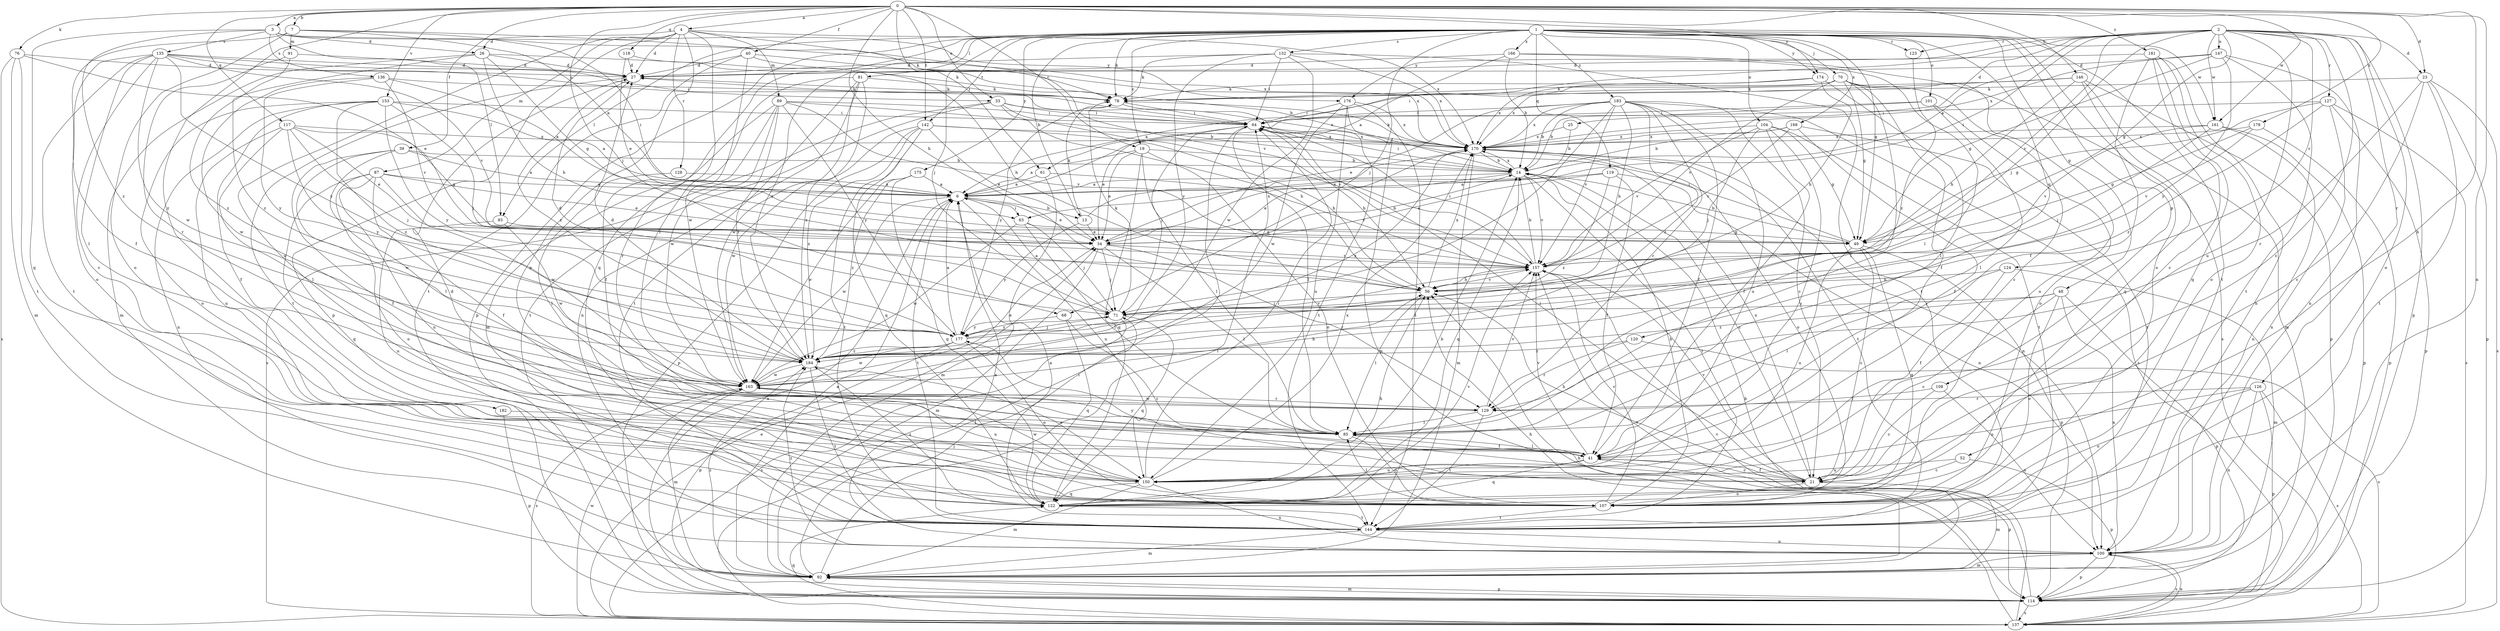 strict digraph  {
0;
1;
2;
3;
4;
6;
7;
13;
14;
19;
21;
23;
25;
26;
27;
33;
34;
39;
40;
41;
48;
49;
52;
56;
61;
63;
64;
68;
70;
71;
76;
78;
81;
83;
85;
87;
89;
91;
92;
100;
101;
104;
107;
108;
114;
117;
118;
119;
120;
122;
123;
124;
126;
127;
128;
129;
132;
135;
136;
137;
142;
144;
146;
147;
150;
153;
157;
161;
163;
166;
168;
170;
174;
175;
176;
177;
178;
181;
182;
183;
184;
0 -> 3  [label=a];
0 -> 4  [label=a];
0 -> 7  [label=b];
0 -> 19  [label=c];
0 -> 23  [label=d];
0 -> 33  [label=e];
0 -> 39  [label=f];
0 -> 40  [label=f];
0 -> 52  [label=h];
0 -> 56  [label=h];
0 -> 61  [label=i];
0 -> 68  [label=j];
0 -> 76  [label=k];
0 -> 100  [label=n];
0 -> 117  [label=q];
0 -> 118  [label=q];
0 -> 142  [label=t];
0 -> 146  [label=u];
0 -> 153  [label=v];
0 -> 161  [label=w];
0 -> 174  [label=y];
0 -> 178  [label=z];
0 -> 181  [label=z];
0 -> 182  [label=z];
1 -> 13  [label=b];
1 -> 19  [label=c];
1 -> 48  [label=g];
1 -> 49  [label=g];
1 -> 68  [label=j];
1 -> 70  [label=j];
1 -> 71  [label=j];
1 -> 78  [label=k];
1 -> 81  [label=l];
1 -> 83  [label=l];
1 -> 101  [label=o];
1 -> 104  [label=o];
1 -> 107  [label=o];
1 -> 108  [label=p];
1 -> 114  [label=p];
1 -> 119  [label=q];
1 -> 120  [label=q];
1 -> 122  [label=q];
1 -> 123  [label=r];
1 -> 132  [label=s];
1 -> 142  [label=t];
1 -> 144  [label=t];
1 -> 161  [label=w];
1 -> 166  [label=x];
1 -> 168  [label=x];
1 -> 174  [label=y];
1 -> 175  [label=y];
1 -> 183  [label=z];
1 -> 184  [label=z];
2 -> 6  [label=a];
2 -> 21  [label=c];
2 -> 23  [label=d];
2 -> 25  [label=d];
2 -> 49  [label=g];
2 -> 61  [label=i];
2 -> 63  [label=i];
2 -> 71  [label=j];
2 -> 107  [label=o];
2 -> 114  [label=p];
2 -> 123  [label=r];
2 -> 124  [label=r];
2 -> 126  [label=r];
2 -> 127  [label=r];
2 -> 147  [label=u];
2 -> 150  [label=u];
2 -> 157  [label=v];
2 -> 161  [label=w];
2 -> 176  [label=y];
3 -> 26  [label=d];
3 -> 83  [label=l];
3 -> 122  [label=q];
3 -> 135  [label=s];
3 -> 136  [label=s];
3 -> 170  [label=x];
3 -> 176  [label=y];
3 -> 184  [label=z];
4 -> 26  [label=d];
4 -> 27  [label=d];
4 -> 85  [label=l];
4 -> 87  [label=m];
4 -> 89  [label=m];
4 -> 107  [label=o];
4 -> 114  [label=p];
4 -> 128  [label=r];
4 -> 150  [label=u];
4 -> 157  [label=v];
4 -> 170  [label=x];
6 -> 13  [label=b];
6 -> 34  [label=e];
6 -> 63  [label=i];
6 -> 144  [label=t];
6 -> 150  [label=u];
6 -> 163  [label=w];
7 -> 6  [label=a];
7 -> 41  [label=f];
7 -> 63  [label=i];
7 -> 78  [label=k];
7 -> 91  [label=m];
7 -> 107  [label=o];
13 -> 34  [label=e];
13 -> 78  [label=k];
13 -> 170  [label=x];
13 -> 177  [label=y];
14 -> 6  [label=a];
14 -> 21  [label=c];
14 -> 34  [label=e];
14 -> 64  [label=i];
14 -> 122  [label=q];
14 -> 144  [label=t];
14 -> 157  [label=v];
14 -> 170  [label=x];
19 -> 6  [label=a];
19 -> 14  [label=b];
19 -> 34  [label=e];
19 -> 85  [label=l];
19 -> 107  [label=o];
19 -> 122  [label=q];
21 -> 41  [label=f];
21 -> 56  [label=h];
21 -> 64  [label=i];
21 -> 92  [label=m];
21 -> 107  [label=o];
21 -> 157  [label=v];
21 -> 170  [label=x];
21 -> 177  [label=y];
23 -> 21  [label=c];
23 -> 78  [label=k];
23 -> 114  [label=p];
23 -> 129  [label=r];
23 -> 137  [label=s];
23 -> 144  [label=t];
25 -> 14  [label=b];
25 -> 170  [label=x];
26 -> 27  [label=d];
26 -> 49  [label=g];
26 -> 56  [label=h];
26 -> 78  [label=k];
26 -> 92  [label=m];
26 -> 184  [label=z];
27 -> 78  [label=k];
27 -> 144  [label=t];
27 -> 184  [label=z];
33 -> 56  [label=h];
33 -> 64  [label=i];
33 -> 137  [label=s];
33 -> 144  [label=t];
33 -> 157  [label=v];
33 -> 170  [label=x];
34 -> 14  [label=b];
34 -> 71  [label=j];
34 -> 85  [label=l];
34 -> 92  [label=m];
34 -> 129  [label=r];
34 -> 157  [label=v];
34 -> 170  [label=x];
39 -> 6  [label=a];
39 -> 14  [label=b];
39 -> 41  [label=f];
39 -> 85  [label=l];
39 -> 163  [label=w];
40 -> 27  [label=d];
40 -> 56  [label=h];
40 -> 144  [label=t];
40 -> 163  [label=w];
40 -> 170  [label=x];
41 -> 21  [label=c];
41 -> 85  [label=l];
41 -> 114  [label=p];
41 -> 122  [label=q];
41 -> 150  [label=u];
41 -> 157  [label=v];
48 -> 21  [label=c];
48 -> 71  [label=j];
48 -> 100  [label=n];
48 -> 107  [label=o];
48 -> 114  [label=p];
48 -> 184  [label=z];
49 -> 14  [label=b];
49 -> 21  [label=c];
49 -> 64  [label=i];
49 -> 114  [label=p];
49 -> 122  [label=q];
49 -> 150  [label=u];
52 -> 21  [label=c];
52 -> 114  [label=p];
52 -> 150  [label=u];
56 -> 71  [label=j];
56 -> 85  [label=l];
56 -> 157  [label=v];
56 -> 170  [label=x];
61 -> 6  [label=a];
61 -> 92  [label=m];
61 -> 157  [label=v];
63 -> 49  [label=g];
63 -> 71  [label=j];
63 -> 85  [label=l];
63 -> 163  [label=w];
64 -> 27  [label=d];
64 -> 34  [label=e];
64 -> 56  [label=h];
64 -> 71  [label=j];
64 -> 85  [label=l];
64 -> 170  [label=x];
68 -> 21  [label=c];
68 -> 122  [label=q];
68 -> 177  [label=y];
70 -> 6  [label=a];
70 -> 21  [label=c];
70 -> 41  [label=f];
70 -> 49  [label=g];
70 -> 78  [label=k];
70 -> 85  [label=l];
70 -> 107  [label=o];
70 -> 157  [label=v];
71 -> 6  [label=a];
71 -> 78  [label=k];
71 -> 122  [label=q];
71 -> 137  [label=s];
71 -> 177  [label=y];
76 -> 27  [label=d];
76 -> 34  [label=e];
76 -> 92  [label=m];
76 -> 137  [label=s];
76 -> 144  [label=t];
78 -> 64  [label=i];
78 -> 144  [label=t];
78 -> 177  [label=y];
81 -> 78  [label=k];
81 -> 92  [label=m];
81 -> 100  [label=n];
81 -> 144  [label=t];
81 -> 163  [label=w];
81 -> 184  [label=z];
83 -> 49  [label=g];
83 -> 150  [label=u];
83 -> 163  [label=w];
85 -> 41  [label=f];
85 -> 107  [label=o];
87 -> 6  [label=a];
87 -> 34  [label=e];
87 -> 41  [label=f];
87 -> 107  [label=o];
87 -> 122  [label=q];
87 -> 150  [label=u];
87 -> 163  [label=w];
89 -> 14  [label=b];
89 -> 41  [label=f];
89 -> 64  [label=i];
89 -> 129  [label=r];
89 -> 157  [label=v];
89 -> 163  [label=w];
89 -> 177  [label=y];
89 -> 184  [label=z];
91 -> 27  [label=d];
91 -> 129  [label=r];
91 -> 184  [label=z];
92 -> 6  [label=a];
92 -> 56  [label=h];
92 -> 64  [label=i];
92 -> 71  [label=j];
92 -> 114  [label=p];
92 -> 157  [label=v];
92 -> 184  [label=z];
100 -> 6  [label=a];
100 -> 92  [label=m];
100 -> 114  [label=p];
100 -> 137  [label=s];
100 -> 184  [label=z];
101 -> 14  [label=b];
101 -> 64  [label=i];
101 -> 85  [label=l];
101 -> 107  [label=o];
104 -> 41  [label=f];
104 -> 49  [label=g];
104 -> 71  [label=j];
104 -> 144  [label=t];
104 -> 150  [label=u];
104 -> 157  [label=v];
104 -> 170  [label=x];
107 -> 14  [label=b];
107 -> 27  [label=d];
107 -> 85  [label=l];
107 -> 144  [label=t];
107 -> 157  [label=v];
108 -> 21  [label=c];
108 -> 100  [label=n];
108 -> 129  [label=r];
114 -> 6  [label=a];
114 -> 92  [label=m];
114 -> 137  [label=s];
114 -> 157  [label=v];
117 -> 34  [label=e];
117 -> 49  [label=g];
117 -> 71  [label=j];
117 -> 85  [label=l];
117 -> 150  [label=u];
117 -> 170  [label=x];
117 -> 177  [label=y];
118 -> 14  [label=b];
118 -> 27  [label=d];
118 -> 34  [label=e];
119 -> 6  [label=a];
119 -> 34  [label=e];
119 -> 41  [label=f];
119 -> 100  [label=n];
119 -> 184  [label=z];
120 -> 129  [label=r];
120 -> 137  [label=s];
120 -> 184  [label=z];
122 -> 14  [label=b];
122 -> 56  [label=h];
122 -> 144  [label=t];
122 -> 157  [label=v];
122 -> 184  [label=z];
123 -> 184  [label=z];
124 -> 41  [label=f];
124 -> 56  [label=h];
124 -> 85  [label=l];
124 -> 92  [label=m];
126 -> 100  [label=n];
126 -> 107  [label=o];
126 -> 114  [label=p];
126 -> 129  [label=r];
126 -> 137  [label=s];
126 -> 150  [label=u];
127 -> 49  [label=g];
127 -> 64  [label=i];
127 -> 100  [label=n];
127 -> 114  [label=p];
127 -> 137  [label=s];
127 -> 184  [label=z];
128 -> 6  [label=a];
128 -> 85  [label=l];
129 -> 85  [label=l];
129 -> 144  [label=t];
129 -> 157  [label=v];
129 -> 163  [label=w];
132 -> 27  [label=d];
132 -> 64  [label=i];
132 -> 78  [label=k];
132 -> 144  [label=t];
132 -> 163  [label=w];
132 -> 170  [label=x];
132 -> 177  [label=y];
135 -> 21  [label=c];
135 -> 27  [label=d];
135 -> 64  [label=i];
135 -> 85  [label=l];
135 -> 107  [label=o];
135 -> 144  [label=t];
135 -> 157  [label=v];
135 -> 163  [label=w];
135 -> 177  [label=y];
135 -> 33  [label=u];
136 -> 6  [label=a];
136 -> 78  [label=k];
136 -> 157  [label=v];
136 -> 163  [label=w];
136 -> 177  [label=y];
137 -> 14  [label=b];
137 -> 34  [label=e];
137 -> 56  [label=h];
137 -> 64  [label=i];
137 -> 100  [label=n];
137 -> 122  [label=q];
137 -> 163  [label=w];
142 -> 34  [label=e];
142 -> 56  [label=h];
142 -> 114  [label=p];
142 -> 122  [label=q];
142 -> 144  [label=t];
142 -> 163  [label=w];
142 -> 170  [label=x];
142 -> 184  [label=z];
144 -> 6  [label=a];
144 -> 92  [label=m];
144 -> 100  [label=n];
146 -> 56  [label=h];
146 -> 78  [label=k];
146 -> 92  [label=m];
146 -> 114  [label=p];
146 -> 122  [label=q];
146 -> 170  [label=x];
147 -> 27  [label=d];
147 -> 49  [label=g];
147 -> 100  [label=n];
147 -> 144  [label=t];
147 -> 170  [label=x];
147 -> 177  [label=y];
150 -> 64  [label=i];
150 -> 92  [label=m];
150 -> 100  [label=n];
150 -> 122  [label=q];
150 -> 163  [label=w];
150 -> 170  [label=x];
153 -> 6  [label=a];
153 -> 41  [label=f];
153 -> 64  [label=i];
153 -> 71  [label=j];
153 -> 100  [label=n];
153 -> 107  [label=o];
153 -> 177  [label=y];
153 -> 184  [label=z];
157 -> 14  [label=b];
157 -> 56  [label=h];
157 -> 64  [label=i];
161 -> 71  [label=j];
161 -> 100  [label=n];
161 -> 114  [label=p];
161 -> 157  [label=v];
161 -> 170  [label=x];
163 -> 34  [label=e];
163 -> 56  [label=h];
163 -> 92  [label=m];
163 -> 129  [label=r];
163 -> 137  [label=s];
163 -> 150  [label=u];
166 -> 6  [label=a];
166 -> 14  [label=b];
166 -> 27  [label=d];
166 -> 85  [label=l];
166 -> 137  [label=s];
168 -> 14  [label=b];
168 -> 41  [label=f];
168 -> 144  [label=t];
168 -> 157  [label=v];
168 -> 170  [label=x];
170 -> 14  [label=b];
170 -> 78  [label=k];
170 -> 92  [label=m];
170 -> 100  [label=n];
170 -> 107  [label=o];
170 -> 144  [label=t];
174 -> 56  [label=h];
174 -> 78  [label=k];
174 -> 85  [label=l];
174 -> 170  [label=x];
175 -> 6  [label=a];
175 -> 122  [label=q];
175 -> 163  [label=w];
175 -> 184  [label=z];
176 -> 64  [label=i];
176 -> 114  [label=p];
176 -> 144  [label=t];
176 -> 150  [label=u];
176 -> 163  [label=w];
176 -> 170  [label=x];
177 -> 6  [label=a];
177 -> 27  [label=d];
177 -> 71  [label=j];
177 -> 107  [label=o];
177 -> 114  [label=p];
177 -> 157  [label=v];
177 -> 163  [label=w];
177 -> 184  [label=z];
178 -> 49  [label=g];
178 -> 114  [label=p];
178 -> 157  [label=v];
178 -> 170  [label=x];
181 -> 21  [label=c];
181 -> 27  [label=d];
181 -> 41  [label=f];
181 -> 100  [label=n];
181 -> 107  [label=o];
181 -> 122  [label=q];
182 -> 85  [label=l];
182 -> 114  [label=p];
183 -> 14  [label=b];
183 -> 21  [label=c];
183 -> 34  [label=e];
183 -> 41  [label=f];
183 -> 56  [label=h];
183 -> 64  [label=i];
183 -> 71  [label=j];
183 -> 129  [label=r];
183 -> 137  [label=s];
183 -> 150  [label=u];
183 -> 157  [label=v];
183 -> 170  [label=x];
183 -> 184  [label=z];
184 -> 27  [label=d];
184 -> 144  [label=t];
184 -> 150  [label=u];
184 -> 163  [label=w];
184 -> 170  [label=x];
}
